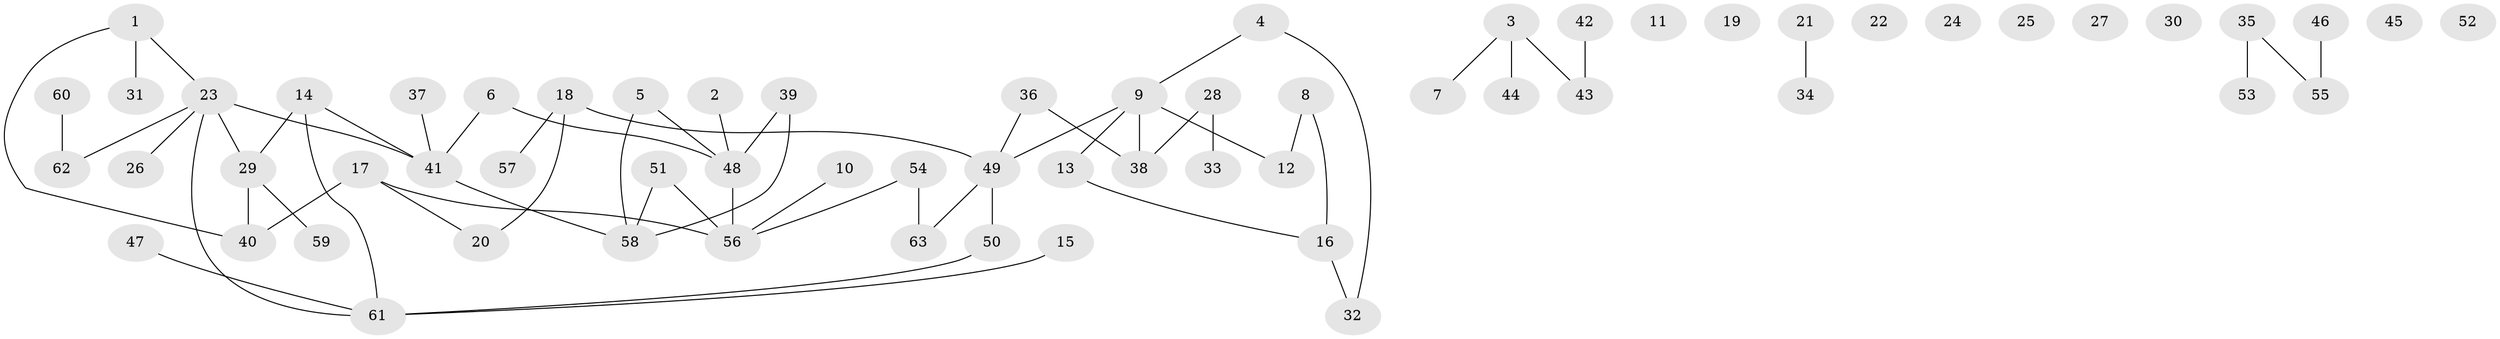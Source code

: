 // coarse degree distribution, {3: 0.11904761904761904, 1: 0.2619047619047619, 2: 0.19047619047619047, 5: 0.07142857142857142, 4: 0.09523809523809523, 0: 0.23809523809523808, 7: 0.023809523809523808}
// Generated by graph-tools (version 1.1) at 2025/41/03/06/25 10:41:22]
// undirected, 63 vertices, 62 edges
graph export_dot {
graph [start="1"]
  node [color=gray90,style=filled];
  1;
  2;
  3;
  4;
  5;
  6;
  7;
  8;
  9;
  10;
  11;
  12;
  13;
  14;
  15;
  16;
  17;
  18;
  19;
  20;
  21;
  22;
  23;
  24;
  25;
  26;
  27;
  28;
  29;
  30;
  31;
  32;
  33;
  34;
  35;
  36;
  37;
  38;
  39;
  40;
  41;
  42;
  43;
  44;
  45;
  46;
  47;
  48;
  49;
  50;
  51;
  52;
  53;
  54;
  55;
  56;
  57;
  58;
  59;
  60;
  61;
  62;
  63;
  1 -- 23;
  1 -- 31;
  1 -- 40;
  2 -- 48;
  3 -- 7;
  3 -- 43;
  3 -- 44;
  4 -- 9;
  4 -- 32;
  5 -- 48;
  5 -- 58;
  6 -- 41;
  6 -- 48;
  8 -- 12;
  8 -- 16;
  9 -- 12;
  9 -- 13;
  9 -- 38;
  9 -- 49;
  10 -- 56;
  13 -- 16;
  14 -- 29;
  14 -- 41;
  14 -- 61;
  15 -- 61;
  16 -- 32;
  17 -- 20;
  17 -- 40;
  17 -- 56;
  18 -- 20;
  18 -- 49;
  18 -- 57;
  21 -- 34;
  23 -- 26;
  23 -- 29;
  23 -- 41;
  23 -- 61;
  23 -- 62;
  28 -- 33;
  28 -- 38;
  29 -- 40;
  29 -- 59;
  35 -- 53;
  35 -- 55;
  36 -- 38;
  36 -- 49;
  37 -- 41;
  39 -- 48;
  39 -- 58;
  41 -- 58;
  42 -- 43;
  46 -- 55;
  47 -- 61;
  48 -- 56;
  49 -- 50;
  49 -- 63;
  50 -- 61;
  51 -- 56;
  51 -- 58;
  54 -- 56;
  54 -- 63;
  60 -- 62;
}
